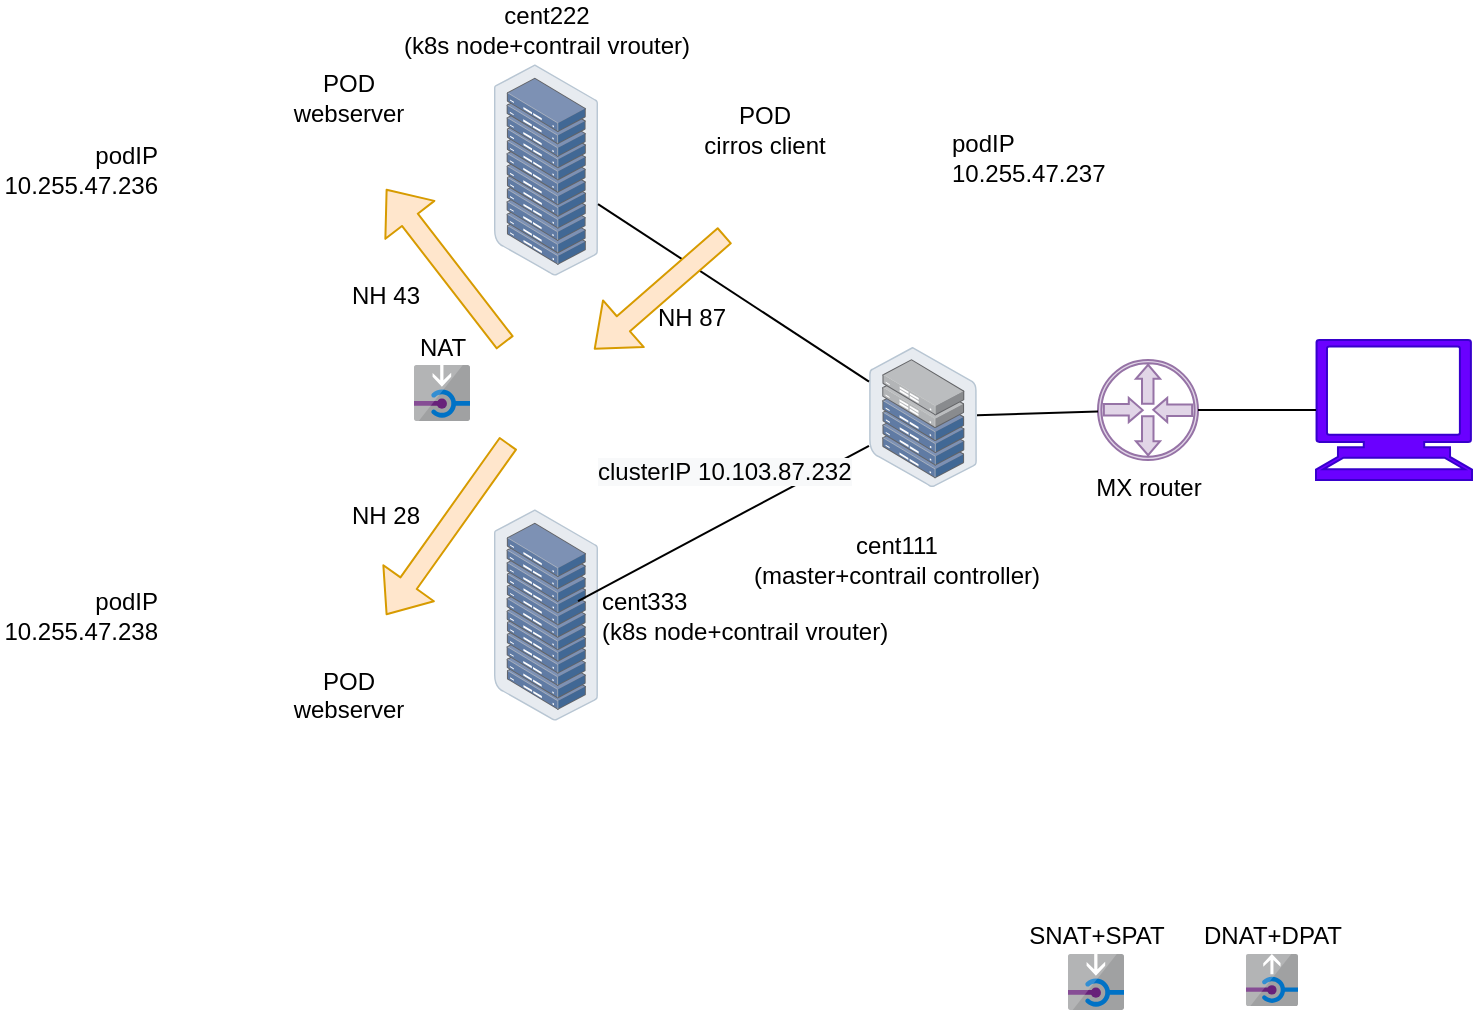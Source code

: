 <mxfile version="11.1.4" type="device"><diagram id="MEAX7VduMV3Xujvfp3zE" name="Page-1"><mxGraphModel dx="1185" dy="687" grid="0" gridSize="10" guides="1" tooltips="1" connect="1" arrows="1" fold="1" page="1" pageScale="1" pageWidth="850" pageHeight="1100" math="0" shadow="0"><root><mxCell id="0"/><mxCell id="1" parent="0"/><mxCell id="9k2xtpESZ65avn1hHL7i-1" value="cent222&lt;br&gt;(k8s node+contrail vrouter)&lt;br&gt;" style="points=[];aspect=fixed;html=1;align=center;shadow=0;dashed=0;image;image=img/lib/allied_telesis/storage/Datacenter_Server_Rack.svg;labelPosition=center;verticalLabelPosition=top;verticalAlign=bottom;" parent="1" vertex="1"><mxGeometry x="271.0" y="222.0" width="52" height="106" as="geometry"/></mxCell><mxCell id="9k2xtpESZ65avn1hHL7i-2" value="MX router" style="pointerEvents=1;shadow=0;dashed=0;html=1;strokeColor=#9673a6;fillColor=#e1d5e7;aspect=fixed;labelPosition=center;verticalLabelPosition=bottom;verticalAlign=top;align=center;outlineConnect=0;shape=mxgraph.vvd.physical_upstream_router;" parent="1" vertex="1"><mxGeometry x="573" y="370" width="50" height="50" as="geometry"/></mxCell><mxCell id="9k2xtpESZ65avn1hHL7i-4" value="" style="shape=mxgraph.signs.tech.computer;html=1;fillColor=#6a00ff;strokeColor=#3700CC;verticalLabelPosition=bottom;verticalAlign=top;align=center;fontColor=#ffffff;" parent="1" vertex="1"><mxGeometry x="682" y="360" width="78" height="70" as="geometry"/></mxCell><mxCell id="9k2xtpESZ65avn1hHL7i-9" value="" style="points=[];aspect=fixed;html=1;align=center;shadow=0;dashed=0;image;image=img/lib/allied_telesis/storage/Datacenter_Server_Half_Rack_ToR.svg;" parent="1" vertex="1"><mxGeometry x="458.5" y="363.5" width="54" height="70" as="geometry"/></mxCell><mxCell id="9k2xtpESZ65avn1hHL7i-10" style="edgeStyle=none;rounded=0;orthogonalLoop=1;jettySize=auto;html=1;endArrow=none;endFill=0;" parent="1" source="9k2xtpESZ65avn1hHL7i-1" target="9k2xtpESZ65avn1hHL7i-9" edge="1"><mxGeometry relative="1" as="geometry"><mxPoint x="256" y="130.667" as="sourcePoint"/><mxPoint x="373.5" y="204.833" as="targetPoint"/></mxGeometry></mxCell><mxCell id="9k2xtpESZ65avn1hHL7i-11" style="edgeStyle=none;rounded=0;orthogonalLoop=1;jettySize=auto;html=1;endArrow=none;endFill=0;" parent="1" source="9k2xtpESZ65avn1hHL7i-9" target="9k2xtpESZ65avn1hHL7i-2" edge="1"><mxGeometry relative="1" as="geometry"><mxPoint x="259" y="407.222" as="sourcePoint"/><mxPoint x="381.5" y="408.269" as="targetPoint"/></mxGeometry></mxCell><mxCell id="9k2xtpESZ65avn1hHL7i-12" style="edgeStyle=none;rounded=0;orthogonalLoop=1;jettySize=auto;html=1;endArrow=none;endFill=0;entryX=0;entryY=0.5;entryDx=0;entryDy=0;entryPerimeter=0;" parent="1" source="9k2xtpESZ65avn1hHL7i-2" target="9k2xtpESZ65avn1hHL7i-4" edge="1"><mxGeometry relative="1" as="geometry"><mxPoint x="387.5" y="408.026" as="sourcePoint"/><mxPoint x="780" y="405" as="targetPoint"/></mxGeometry></mxCell><mxCell id="9k2xtpESZ65avn1hHL7i-21" value="cent333&lt;br&gt;(k8s node+contrail vrouter)&lt;br&gt;" style="points=[];aspect=fixed;html=1;align=left;shadow=0;dashed=0;image;image=img/lib/allied_telesis/storage/Datacenter_Server_Rack.svg;labelPosition=right;verticalLabelPosition=middle;verticalAlign=middle;" parent="1" vertex="1"><mxGeometry x="271" y="444.5" width="52" height="106" as="geometry"/></mxCell><mxCell id="9k2xtpESZ65avn1hHL7i-22" style="edgeStyle=none;rounded=0;orthogonalLoop=1;jettySize=auto;html=1;endArrow=none;endFill=0;exitX=0.808;exitY=0.434;exitDx=0;exitDy=0;exitPerimeter=0;" parent="1" source="9k2xtpESZ65avn1hHL7i-21" target="9k2xtpESZ65avn1hHL7i-9" edge="1"><mxGeometry relative="1" as="geometry"><mxPoint x="319" y="292.141" as="sourcePoint"/><mxPoint x="468.5" y="390.7" as="targetPoint"/></mxGeometry></mxCell><mxCell id="9k2xtpESZ65avn1hHL7i-24" value="POD&lt;br&gt;webserver" style="shape=image;html=1;verticalAlign=bottom;verticalLabelPosition=top;labelBackgroundColor=#ffffff;imageAspect=0;aspect=fixed;image=https://cdn3.iconfinder.com/data/icons/social-media-2169/24/social_media_social_media_logo_docker-128.png;labelPosition=center;align=center;" parent="1" vertex="1"><mxGeometry x="179" y="256.0" width="38" height="38" as="geometry"/></mxCell><mxCell id="9k2xtpESZ65avn1hHL7i-29" value="POD&lt;br&gt;webserver&lt;br&gt;" style="shape=image;html=1;verticalAlign=top;verticalLabelPosition=bottom;labelBackgroundColor=#ffffff;imageAspect=0;aspect=fixed;image=https://cdn3.iconfinder.com/data/icons/social-media-2169/24/social_media_social_media_logo_docker-128.png" parent="1" vertex="1"><mxGeometry x="179.0" y="478.5" width="38" height="38" as="geometry"/></mxCell><mxCell id="9k2xtpESZ65avn1hHL7i-35" value="cent111&lt;br&gt;(master+contrail controller)&lt;br&gt;" style="text;html=1;strokeColor=none;fillColor=none;align=center;verticalAlign=middle;whiteSpace=wrap;rounded=0;" parent="1" vertex="1"><mxGeometry x="362" y="459.5" width="221" height="20" as="geometry"/></mxCell><mxCell id="k4CMt1xnbXz-aWYws904-3" value="" style="shape=flexArrow;endArrow=classic;html=1;entryX=1;entryY=0.5;entryDx=0;entryDy=0;fillColor=#ffe6cc;strokeColor=#d79b00;" parent="1" source="9k2xtpESZ65avn1hHL7i-18" edge="1" target="9k2xtpESZ65avn1hHL7i-29"><mxGeometry width="50" height="50" relative="1" as="geometry"><mxPoint x="194" y="556" as="sourcePoint"/><mxPoint x="194" y="564" as="targetPoint"/></mxGeometry></mxCell><mxCell id="k4CMt1xnbXz-aWYws904-4" value="" style="shape=flexArrow;endArrow=classic;html=1;fillColor=#ffe6cc;strokeColor=#d79b00;" parent="1" target="9k2xtpESZ65avn1hHL7i-18" edge="1" source="K6CJhItbZ_47tkTpN1Fd-1"><mxGeometry width="50" height="50" relative="1" as="geometry"><mxPoint x="238" y="556" as="sourcePoint"/><mxPoint x="238" y="439" as="targetPoint"/></mxGeometry></mxCell><mxCell id="k4CMt1xnbXz-aWYws904-8" value="podIP&lt;br&gt;10.255.47.236" style="shape=image;html=1;verticalAlign=middle;verticalLabelPosition=middle;labelBackgroundColor=#ffffff;imageAspect=0;aspect=fixed;image=https://cdn2.iconfinder.com/data/icons/whcompare-servers-web-hosting/50/dedicated-ip-address-128.png;labelPosition=left;align=right;" parent="1" vertex="1"><mxGeometry x="103.5" y="250.0" width="50" height="50" as="geometry"/></mxCell><mxCell id="k4CMt1xnbXz-aWYws904-9" value="podIP&lt;br&gt;10.255.47.238&lt;br&gt;" style="shape=image;html=1;verticalAlign=middle;verticalLabelPosition=middle;labelBackgroundColor=#ffffff;imageAspect=0;aspect=fixed;image=https://cdn2.iconfinder.com/data/icons/whcompare-servers-web-hosting/50/dedicated-ip-address-128.png;labelPosition=left;align=right;" parent="1" vertex="1"><mxGeometry x="103.5" y="472.5" width="50" height="50" as="geometry"/></mxCell><mxCell id="k4CMt1xnbXz-aWYws904-11" value="SNAT+SPAT" style="aspect=fixed;html=1;perimeter=none;align=center;shadow=0;dashed=0;image;fontSize=12;image=img/lib/mscae/InboundNAT.svg;labelPosition=center;verticalLabelPosition=top;verticalAlign=bottom;" parent="1" vertex="1"><mxGeometry x="558" y="667" width="28" height="28" as="geometry"/></mxCell><mxCell id="k4CMt1xnbXz-aWYws904-13" value="DNAT+DPAT" style="aspect=fixed;html=1;perimeter=none;align=center;shadow=0;dashed=0;image;fontSize=12;image=img/lib/mscae/OutboundNAT.svg;labelPosition=center;verticalLabelPosition=top;verticalAlign=bottom;" parent="1" vertex="1"><mxGeometry x="647" y="667" width="26" height="26" as="geometry"/></mxCell><mxCell id="k4CMt1xnbXz-aWYws904-16" value="" style="shape=flexArrow;endArrow=classic;html=1;entryX=1;entryY=0.75;entryDx=0;entryDy=0;fillColor=#ffe6cc;strokeColor=#d79b00;" parent="1" source="9k2xtpESZ65avn1hHL7i-18" target="9k2xtpESZ65avn1hHL7i-24" edge="1"><mxGeometry width="50" height="50" relative="1" as="geometry"><mxPoint x="609" y="106" as="sourcePoint"/><mxPoint x="169" y="328" as="targetPoint"/></mxGeometry></mxCell><mxCell id="9k2xtpESZ65avn1hHL7i-18" value="&lt;span style=&quot;text-align: center ; white-space: normal ; background-color: rgb(248 , 249 , 250)&quot;&gt;clusterIP&amp;nbsp;&lt;/span&gt;&lt;span style=&quot;text-align: center ; white-space: normal ; background-color: rgb(248 , 249 , 250)&quot;&gt;10.103.87.232&lt;/span&gt;" style="shape=image;html=1;verticalAlign=top;verticalLabelPosition=bottom;labelBackgroundColor=#ffffff;imageAspect=0;aspect=fixed;image=https://cdn2.iconfinder.com/data/icons/whcompare-servers-web-hosting/50/dedicated-ip-address-128.png;labelPosition=right;align=left;" parent="1" vertex="1"><mxGeometry x="271" y="361.5" width="50" height="50" as="geometry"/></mxCell><mxCell id="K6CJhItbZ_47tkTpN1Fd-1" value="POD&lt;br&gt;cirros client&lt;br&gt;" style="shape=image;html=1;verticalAlign=bottom;verticalLabelPosition=top;labelBackgroundColor=#ffffff;imageAspect=0;aspect=fixed;image=https://cdn3.iconfinder.com/data/icons/social-media-2169/24/social_media_social_media_logo_docker-128.png;labelPosition=center;align=center;" vertex="1" parent="1"><mxGeometry x="386.5" y="272" width="38" height="38" as="geometry"/></mxCell><mxCell id="K6CJhItbZ_47tkTpN1Fd-6" value="NAT" style="aspect=fixed;html=1;perimeter=none;align=center;shadow=0;dashed=0;image;fontSize=12;image=img/lib/mscae/InboundNAT.svg;labelPosition=center;verticalLabelPosition=top;verticalAlign=bottom;" vertex="1" parent="1"><mxGeometry x="231" y="372.5" width="28" height="28" as="geometry"/></mxCell><mxCell id="K6CJhItbZ_47tkTpN1Fd-8" value="podIP&lt;br&gt;10.255.47.237" style="shape=image;html=1;verticalAlign=middle;verticalLabelPosition=middle;labelBackgroundColor=#ffffff;imageAspect=0;aspect=fixed;image=https://cdn2.iconfinder.com/data/icons/whcompare-servers-web-hosting/50/dedicated-ip-address-128.png;labelPosition=right;align=left;" vertex="1" parent="1"><mxGeometry x="447.5" y="244.0" width="50" height="50" as="geometry"/></mxCell><mxCell id="K6CJhItbZ_47tkTpN1Fd-9" value="NH 87" style="text;html=1;resizable=0;points=[];autosize=1;align=left;verticalAlign=top;spacingTop=-4;" vertex="1" parent="1"><mxGeometry x="351" y="339" width="44" height="14" as="geometry"/></mxCell><mxCell id="K6CJhItbZ_47tkTpN1Fd-10" value="NH 43" style="text;html=1;resizable=0;points=[];autosize=1;align=left;verticalAlign=top;spacingTop=-4;" vertex="1" parent="1"><mxGeometry x="198" y="328" width="44" height="14" as="geometry"/></mxCell><mxCell id="K6CJhItbZ_47tkTpN1Fd-11" value="NH 28" style="text;html=1;resizable=0;points=[];autosize=1;align=left;verticalAlign=top;spacingTop=-4;" vertex="1" parent="1"><mxGeometry x="198" y="437.5" width="44" height="14" as="geometry"/></mxCell></root></mxGraphModel></diagram></mxfile>
